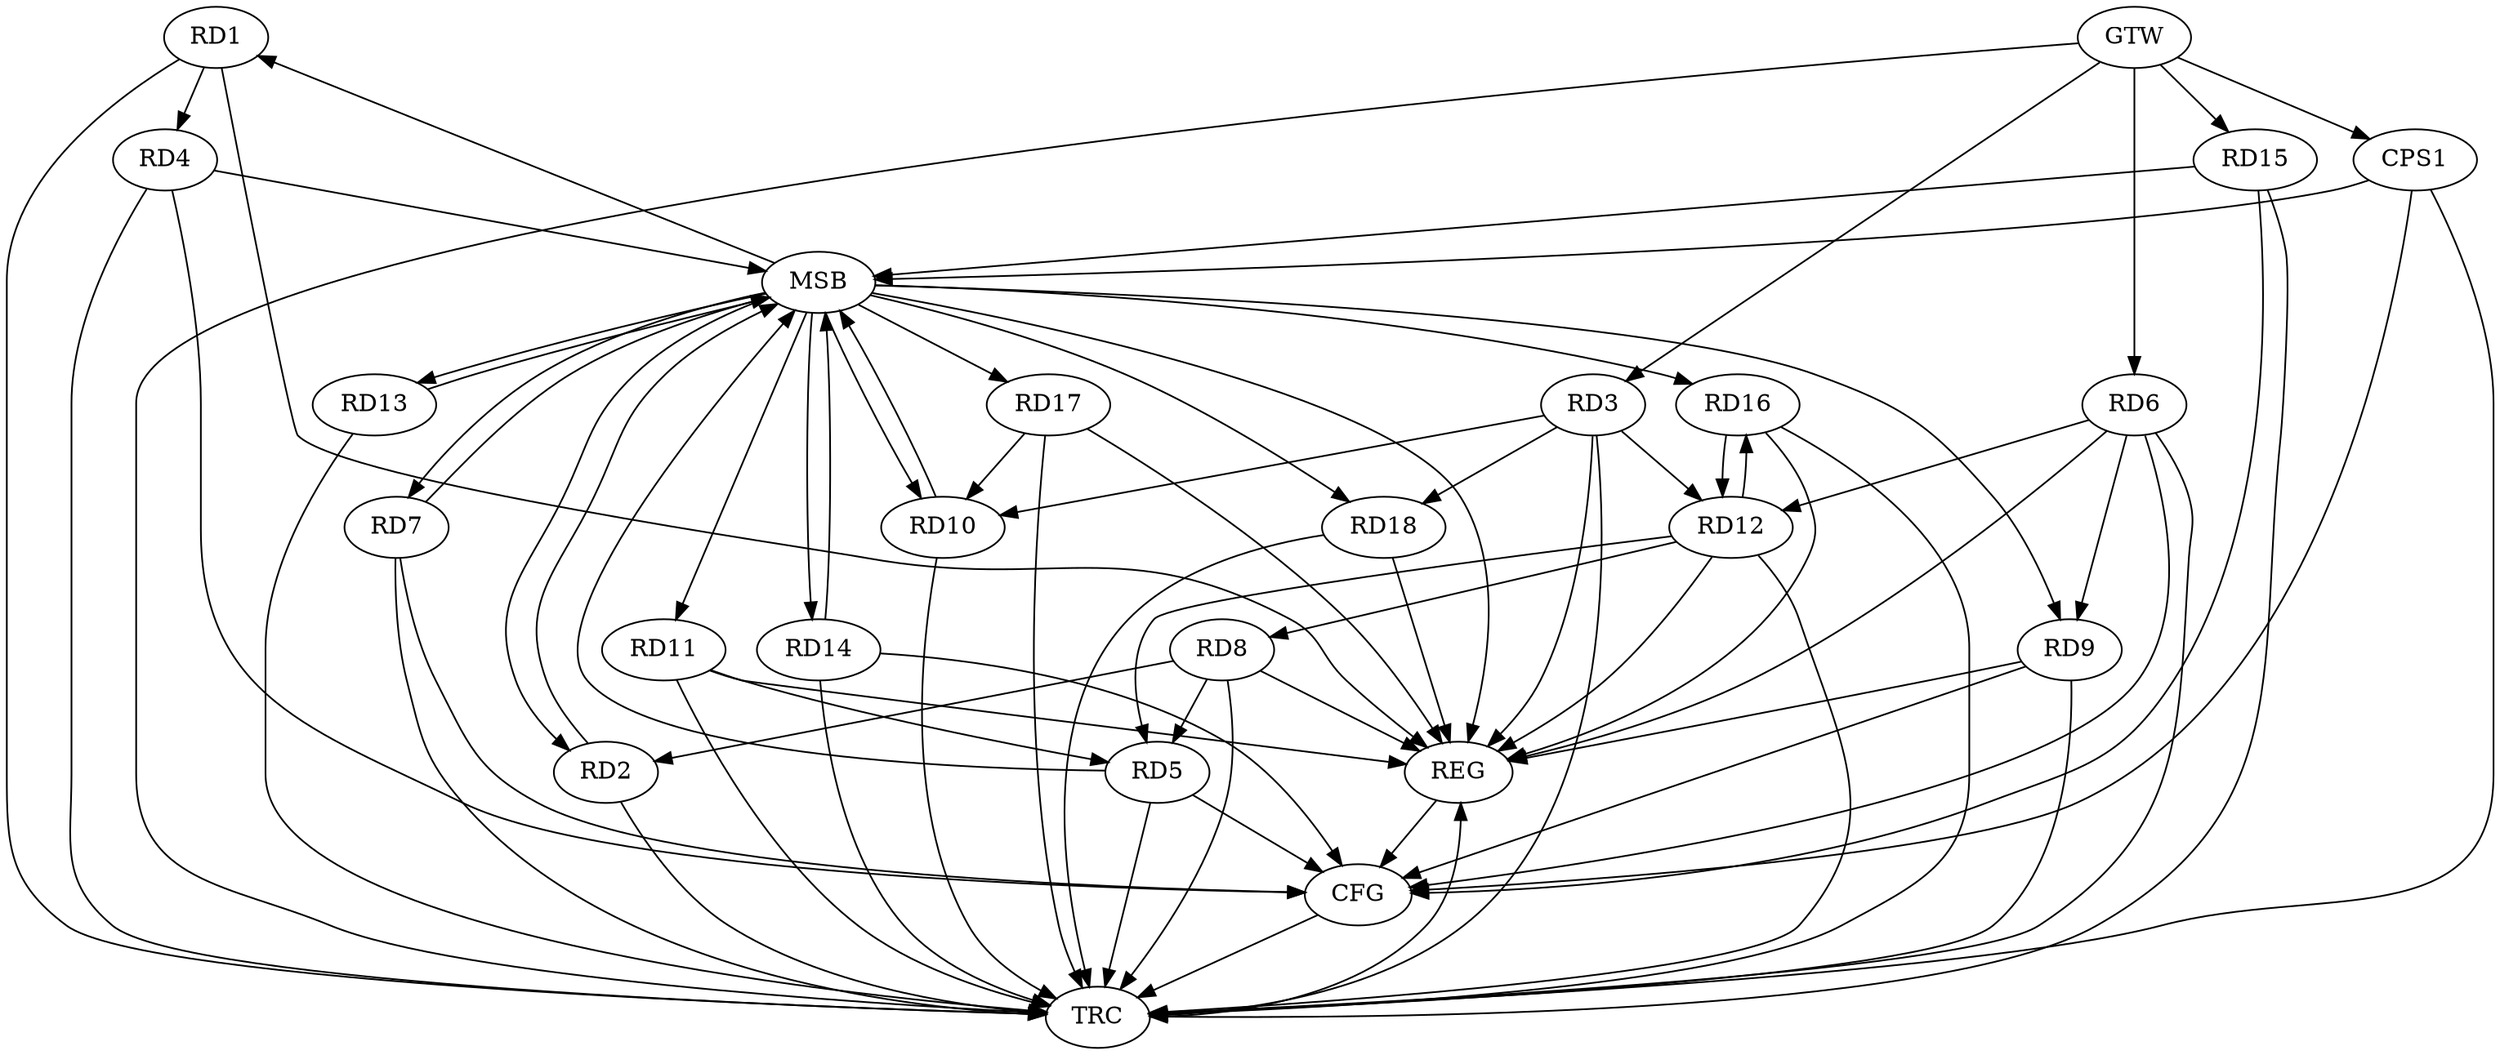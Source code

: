 strict digraph G {
  RD1 [ label="RD1" ];
  RD2 [ label="RD2" ];
  RD3 [ label="RD3" ];
  RD4 [ label="RD4" ];
  RD5 [ label="RD5" ];
  RD6 [ label="RD6" ];
  RD7 [ label="RD7" ];
  RD8 [ label="RD8" ];
  RD9 [ label="RD9" ];
  RD10 [ label="RD10" ];
  RD11 [ label="RD11" ];
  RD12 [ label="RD12" ];
  RD13 [ label="RD13" ];
  RD14 [ label="RD14" ];
  RD15 [ label="RD15" ];
  RD16 [ label="RD16" ];
  RD17 [ label="RD17" ];
  RD18 [ label="RD18" ];
  CPS1 [ label="CPS1" ];
  GTW [ label="GTW" ];
  REG [ label="REG" ];
  MSB [ label="MSB" ];
  CFG [ label="CFG" ];
  TRC [ label="TRC" ];
  RD1 -> RD4;
  RD8 -> RD2;
  RD3 -> RD10;
  RD3 -> RD12;
  RD3 -> RD18;
  RD8 -> RD5;
  RD11 -> RD5;
  RD12 -> RD5;
  RD6 -> RD9;
  RD6 -> RD12;
  RD12 -> RD8;
  RD17 -> RD10;
  RD12 -> RD16;
  RD16 -> RD12;
  GTW -> RD3;
  GTW -> RD6;
  GTW -> RD15;
  GTW -> CPS1;
  RD1 -> REG;
  RD3 -> REG;
  RD6 -> REG;
  RD8 -> REG;
  RD9 -> REG;
  RD11 -> REG;
  RD12 -> REG;
  RD16 -> REG;
  RD17 -> REG;
  RD18 -> REG;
  RD2 -> MSB;
  MSB -> RD10;
  MSB -> REG;
  RD4 -> MSB;
  MSB -> RD7;
  MSB -> RD17;
  RD5 -> MSB;
  MSB -> RD13;
  MSB -> RD14;
  RD7 -> MSB;
  MSB -> RD16;
  RD10 -> MSB;
  MSB -> RD9;
  RD13 -> MSB;
  MSB -> RD1;
  MSB -> RD2;
  MSB -> RD18;
  RD14 -> MSB;
  RD15 -> MSB;
  CPS1 -> MSB;
  MSB -> RD11;
  RD15 -> CFG;
  RD14 -> CFG;
  RD4 -> CFG;
  RD7 -> CFG;
  CPS1 -> CFG;
  RD5 -> CFG;
  RD9 -> CFG;
  RD6 -> CFG;
  REG -> CFG;
  RD1 -> TRC;
  RD2 -> TRC;
  RD3 -> TRC;
  RD4 -> TRC;
  RD5 -> TRC;
  RD6 -> TRC;
  RD7 -> TRC;
  RD8 -> TRC;
  RD9 -> TRC;
  RD10 -> TRC;
  RD11 -> TRC;
  RD12 -> TRC;
  RD13 -> TRC;
  RD14 -> TRC;
  RD15 -> TRC;
  RD16 -> TRC;
  RD17 -> TRC;
  RD18 -> TRC;
  CPS1 -> TRC;
  GTW -> TRC;
  CFG -> TRC;
  TRC -> REG;
}
